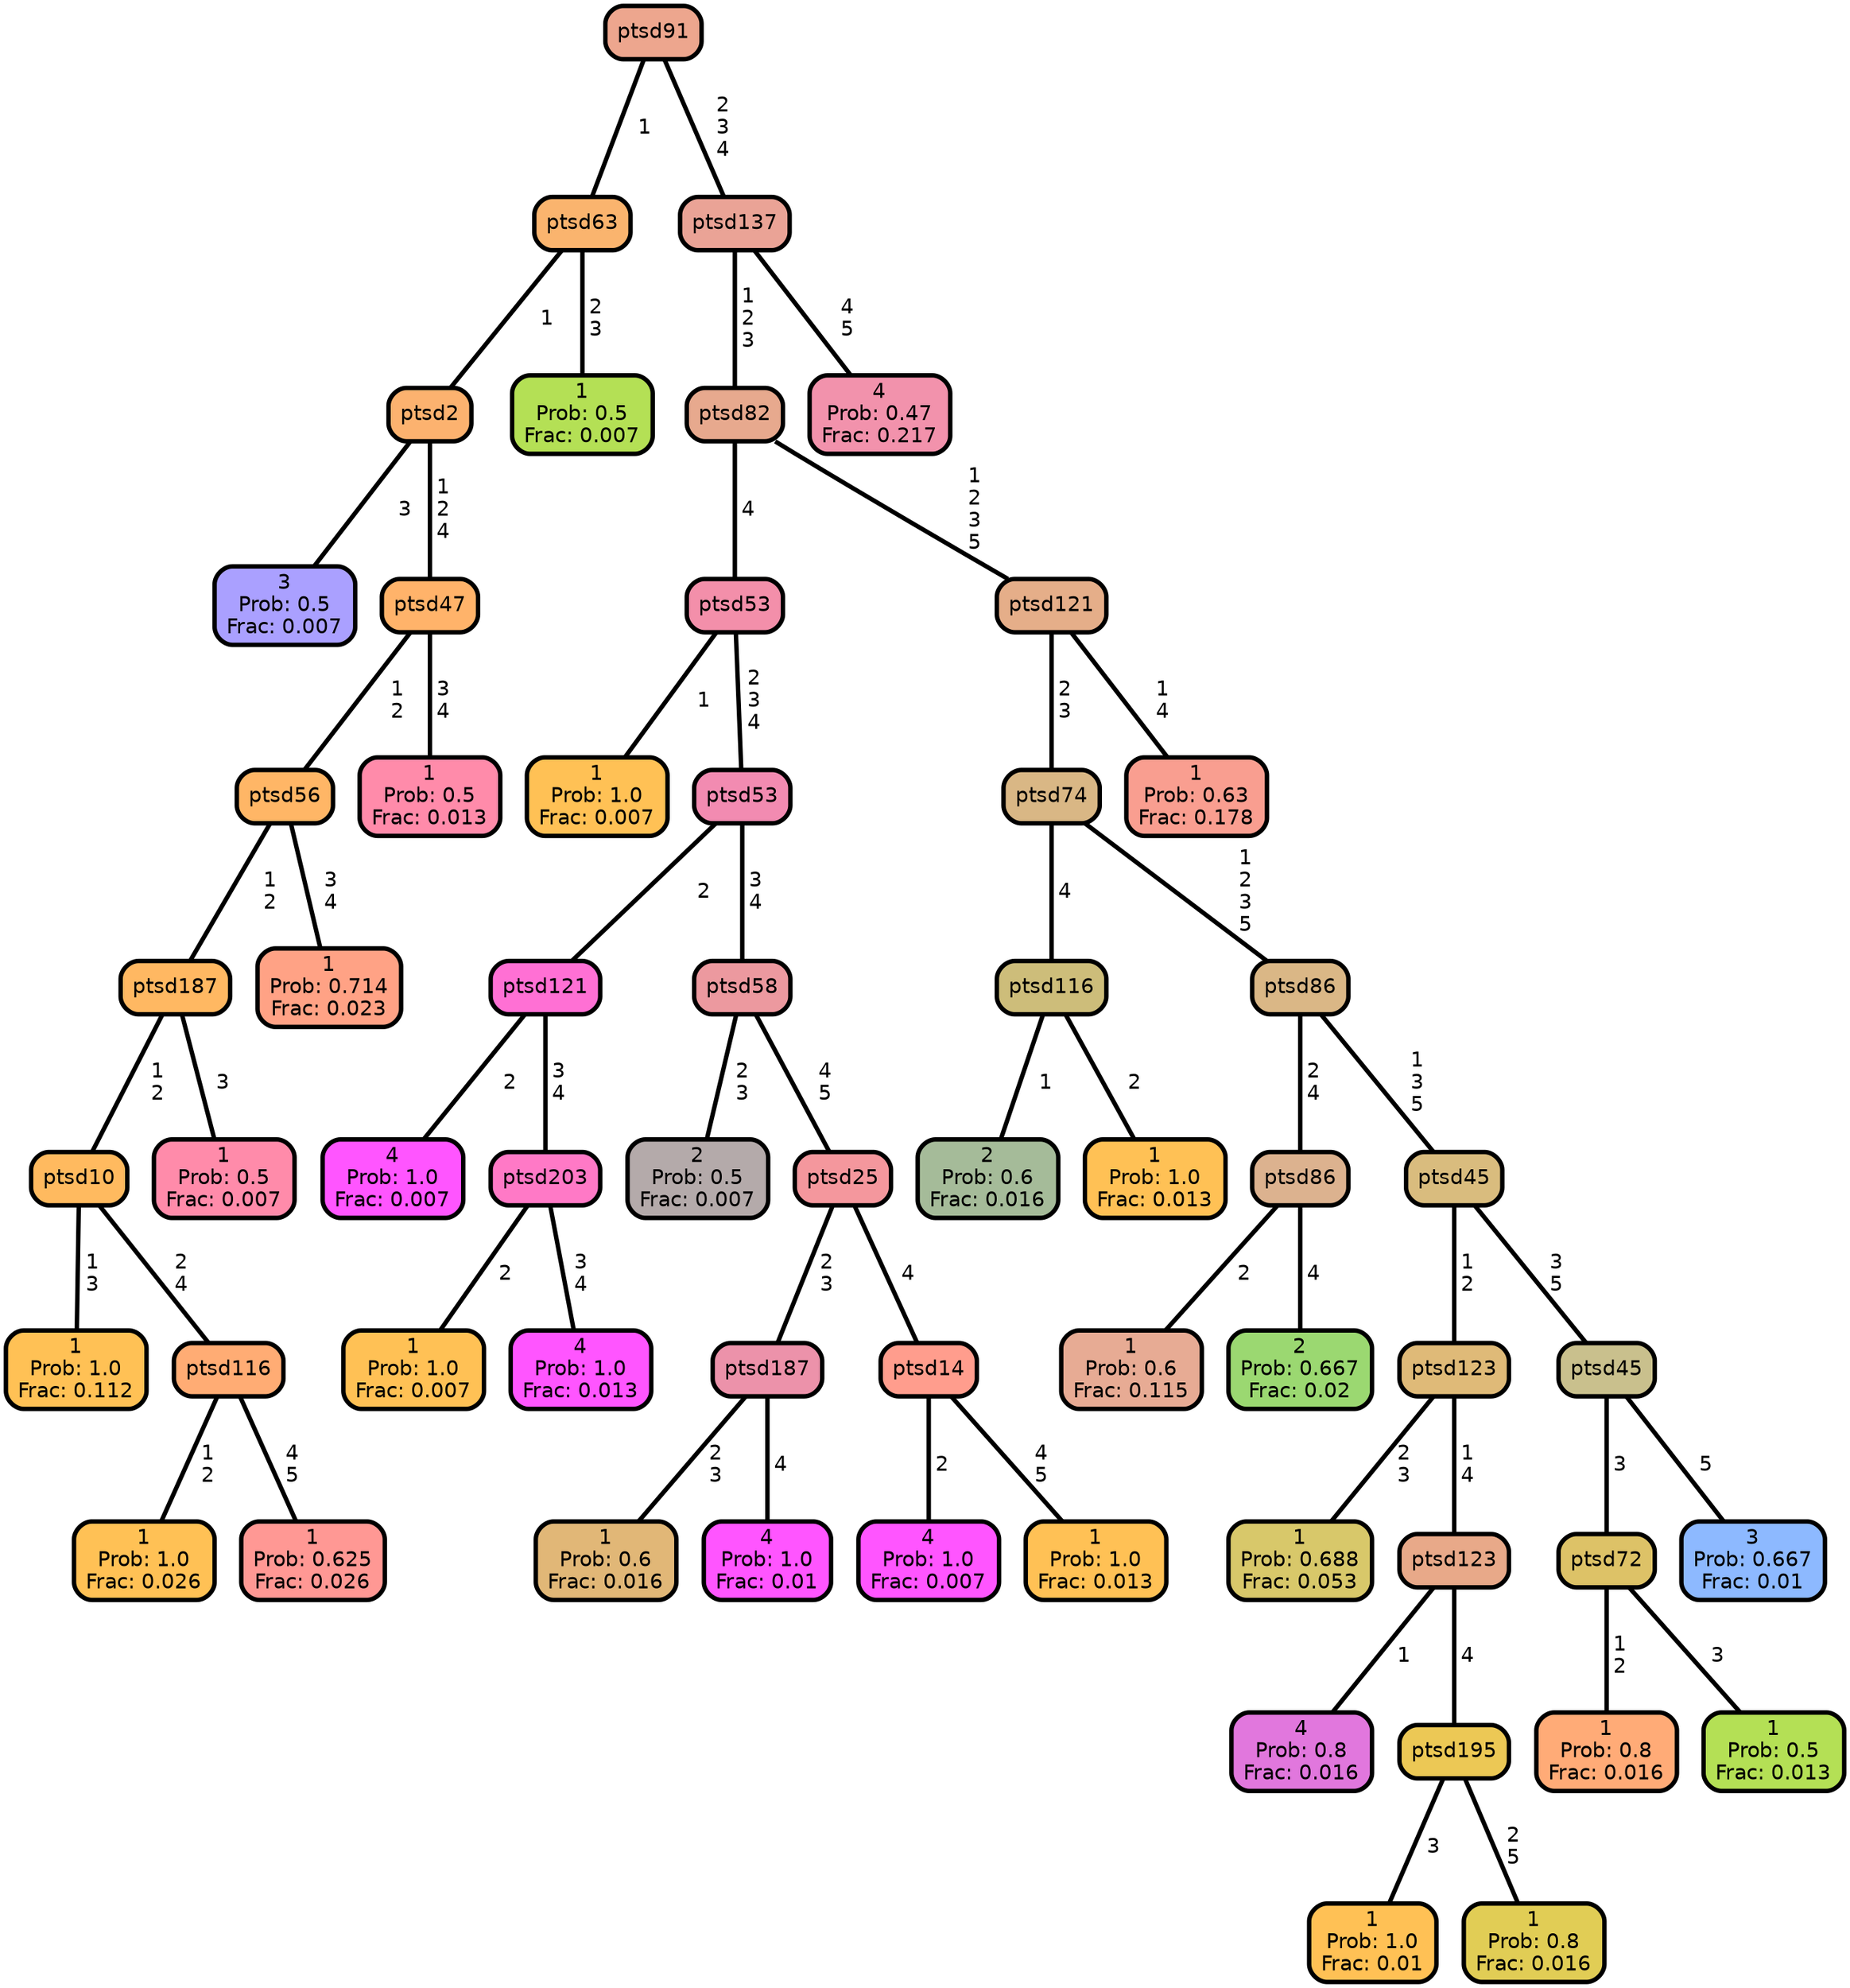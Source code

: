 graph Tree {
node [shape=box, style="filled, rounded",color="black",penwidth="3",fontcolor="black",                 fontname=helvetica] ;
graph [ranksep="0 equally", splines=straight,                 bgcolor=transparent, dpi=60] ;
edge [fontname=helvetica, color=black] ;
0 [label="3
Prob: 0.5
Frac: 0.007", fillcolor="#aaa0ff"] ;
1 [label="ptsd2",href=".//ptsd2.svg", fillcolor="#fcb26f"] ;
2 [label="1
Prob: 1.0
Frac: 0.112", fillcolor="#ffc155"] ;
3 [label="ptsd10",href=".//ptsd10.svg", fillcolor="#ffba5f"] ;
4 [label="1
Prob: 1.0
Frac: 0.026", fillcolor="#ffc155"] ;
5 [label="ptsd116",href=".//ptsd116.svg", fillcolor="#ffac74"] ;
6 [label="1
Prob: 0.625
Frac: 0.026", fillcolor="#ff9894"] ;
7 [label="ptsd187",href=".//ptsd187.svg", fillcolor="#ffb862"] ;
8 [label="1
Prob: 0.5
Frac: 0.007", fillcolor="#ff8baa"] ;
9 [label="ptsd56",href=".//ptsd56.svg", fillcolor="#ffb666"] ;
10 [label="1
Prob: 0.714
Frac: 0.023", fillcolor="#ffa285"] ;
11 [label="ptsd47",href=".//ptsd47.svg", fillcolor="#ffb36a"] ;
12 [label="1
Prob: 0.5
Frac: 0.013", fillcolor="#ff8baa"] ;
13 [label="ptsd63",href=".//ptsd63.svg", fillcolor="#fab46e"] ;
14 [label="1
Prob: 0.5
Frac: 0.007", fillcolor="#b4e055"] ;
15 [label="ptsd91",href=".//ptsd91.svg", fillcolor="#eda68e"] ;
16 [label="1
Prob: 1.0
Frac: 0.007", fillcolor="#ffc155"] ;
17 [label="ptsd53",href=".//ptsd53.svg", fillcolor="#f38faa"] ;
18 [label="4
Prob: 1.0
Frac: 0.007", fillcolor="#ff55ff"] ;
19 [label="ptsd121",href=".//ptsd121.svg", fillcolor="#ff70d4"] ;
20 [label="1
Prob: 1.0
Frac: 0.007", fillcolor="#ffc155"] ;
21 [label="ptsd203",href=".//ptsd203.svg", fillcolor="#ff79c6"] ;
22 [label="4
Prob: 1.0
Frac: 0.013", fillcolor="#ff55ff"] ;
23 [label="ptsd53",href=".//ptsd53.svg", fillcolor="#f28bb1"] ;
24 [label="2
Prob: 0.5
Frac: 0.007", fillcolor="#b4aaaa"] ;
25 [label="ptsd58",href=".//ptsd58.svg", fillcolor="#ec999f"] ;
26 [label="1
Prob: 0.6
Frac: 0.016", fillcolor="#e1b777"] ;
27 [label="ptsd187",href=".//ptsd187.svg", fillcolor="#ec92aa"] ;
28 [label="4
Prob: 1.0
Frac: 0.01", fillcolor="#ff55ff"] ;
29 [label="ptsd25",href=".//ptsd25.svg", fillcolor="#f4979d"] ;
30 [label="4
Prob: 1.0
Frac: 0.007", fillcolor="#ff55ff"] ;
31 [label="ptsd14",href=".//ptsd14.svg", fillcolor="#ff9d8d"] ;
32 [label="1
Prob: 1.0
Frac: 0.013", fillcolor="#ffc155"] ;
33 [label="ptsd82",href=".//ptsd82.svg", fillcolor="#e7a98e"] ;
34 [label="2
Prob: 0.6
Frac: 0.016", fillcolor="#a5bb99"] ;
35 [label="ptsd116",href=".//ptsd116.svg", fillcolor="#cdbd7a"] ;
36 [label="1
Prob: 1.0
Frac: 0.013", fillcolor="#ffc155"] ;
37 [label="ptsd74",href=".//ptsd74.svg", fillcolor="#d9b785"] ;
38 [label="1
Prob: 0.6
Frac: 0.115", fillcolor="#e7ab94"] ;
39 [label="ptsd86",href=".//ptsd86.svg", fillcolor="#dcb28f"] ;
40 [label="2
Prob: 0.667
Frac: 0.02", fillcolor="#9bd871"] ;
41 [label="ptsd86",href=".//ptsd86.svg", fillcolor="#dab786"] ;
42 [label="1
Prob: 0.688
Frac: 0.053", fillcolor="#d8c86a"] ;
43 [label="ptsd123",href=".//ptsd123.svg", fillcolor="#dfba78"] ;
44 [label="4
Prob: 0.8
Frac: 0.016", fillcolor="#e177dd"] ;
45 [label="ptsd123",href=".//ptsd123.svg", fillcolor="#e8a989"] ;
46 [label="1
Prob: 1.0
Frac: 0.01", fillcolor="#ffc155"] ;
47 [label="ptsd195",href=".//ptsd195.svg", fillcolor="#ecc855"] ;
48 [label="1
Prob: 0.8
Frac: 0.016", fillcolor="#e1cd55"] ;
49 [label="ptsd45",href=".//ptsd45.svg", fillcolor="#d9bc7e"] ;
50 [label="1
Prob: 0.8
Frac: 0.016", fillcolor="#ffab77"] ;
51 [label="ptsd72",href=".//ptsd72.svg", fillcolor="#ddc267"] ;
52 [label="1
Prob: 0.5
Frac: 0.013", fillcolor="#b4e055"] ;
53 [label="ptsd45",href=".//ptsd45.svg", fillcolor="#c9c08d"] ;
54 [label="3
Prob: 0.667
Frac: 0.01", fillcolor="#8db9ff"] ;
55 [label="ptsd121",href=".//ptsd121.svg", fillcolor="#e5ae89"] ;
56 [label="1
Prob: 0.63
Frac: 0.178", fillcolor="#f99e90"] ;
57 [label="ptsd137",href=".//ptsd137.svg", fillcolor="#eaa396"] ;
58 [label="4
Prob: 0.47
Frac: 0.217", fillcolor="#f292ac"] ;
1 -- 0 [label=" 3",penwidth=3] ;
1 -- 11 [label=" 1\n 2\n 4",penwidth=3] ;
3 -- 2 [label=" 1\n 3",penwidth=3] ;
3 -- 5 [label=" 2\n 4",penwidth=3] ;
5 -- 4 [label=" 1\n 2",penwidth=3] ;
5 -- 6 [label=" 4\n 5",penwidth=3] ;
7 -- 3 [label=" 1\n 2",penwidth=3] ;
7 -- 8 [label=" 3",penwidth=3] ;
9 -- 7 [label=" 1\n 2",penwidth=3] ;
9 -- 10 [label=" 3\n 4",penwidth=3] ;
11 -- 9 [label=" 1\n 2",penwidth=3] ;
11 -- 12 [label=" 3\n 4",penwidth=3] ;
13 -- 1 [label=" 1",penwidth=3] ;
13 -- 14 [label=" 2\n 3",penwidth=3] ;
15 -- 13 [label=" 1",penwidth=3] ;
15 -- 57 [label=" 2\n 3\n 4",penwidth=3] ;
17 -- 16 [label=" 1",penwidth=3] ;
17 -- 23 [label=" 2\n 3\n 4",penwidth=3] ;
19 -- 18 [label=" 2",penwidth=3] ;
19 -- 21 [label=" 3\n 4",penwidth=3] ;
21 -- 20 [label=" 2",penwidth=3] ;
21 -- 22 [label=" 3\n 4",penwidth=3] ;
23 -- 19 [label=" 2",penwidth=3] ;
23 -- 25 [label=" 3\n 4",penwidth=3] ;
25 -- 24 [label=" 2\n 3",penwidth=3] ;
25 -- 29 [label=" 4\n 5",penwidth=3] ;
27 -- 26 [label=" 2\n 3",penwidth=3] ;
27 -- 28 [label=" 4",penwidth=3] ;
29 -- 27 [label=" 2\n 3",penwidth=3] ;
29 -- 31 [label=" 4",penwidth=3] ;
31 -- 30 [label=" 2",penwidth=3] ;
31 -- 32 [label=" 4\n 5",penwidth=3] ;
33 -- 17 [label=" 4",penwidth=3] ;
33 -- 55 [label=" 1\n 2\n 3\n 5",penwidth=3] ;
35 -- 34 [label=" 1",penwidth=3] ;
35 -- 36 [label=" 2",penwidth=3] ;
37 -- 35 [label=" 4",penwidth=3] ;
37 -- 41 [label=" 1\n 2\n 3\n 5",penwidth=3] ;
39 -- 38 [label=" 2",penwidth=3] ;
39 -- 40 [label=" 4",penwidth=3] ;
41 -- 39 [label=" 2\n 4",penwidth=3] ;
41 -- 49 [label=" 1\n 3\n 5",penwidth=3] ;
43 -- 42 [label=" 2\n 3",penwidth=3] ;
43 -- 45 [label=" 1\n 4",penwidth=3] ;
45 -- 44 [label=" 1",penwidth=3] ;
45 -- 47 [label=" 4",penwidth=3] ;
47 -- 46 [label=" 3",penwidth=3] ;
47 -- 48 [label=" 2\n 5",penwidth=3] ;
49 -- 43 [label=" 1\n 2",penwidth=3] ;
49 -- 53 [label=" 3\n 5",penwidth=3] ;
51 -- 50 [label=" 1\n 2",penwidth=3] ;
51 -- 52 [label=" 3",penwidth=3] ;
53 -- 51 [label=" 3",penwidth=3] ;
53 -- 54 [label=" 5",penwidth=3] ;
55 -- 37 [label=" 2\n 3",penwidth=3] ;
55 -- 56 [label=" 1\n 4",penwidth=3] ;
57 -- 33 [label=" 1\n 2\n 3",penwidth=3] ;
57 -- 58 [label=" 4\n 5",penwidth=3] ;
{rank = same;}}